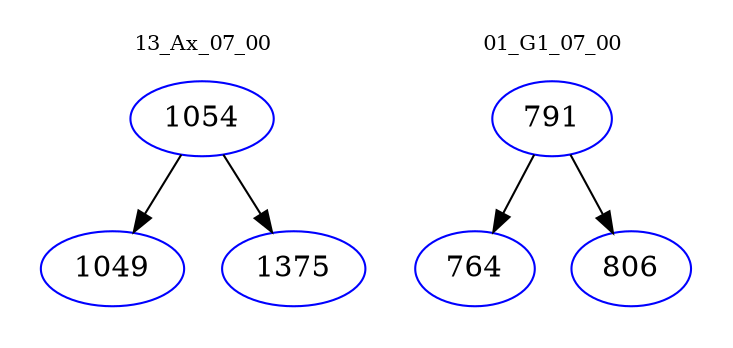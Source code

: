 digraph{
subgraph cluster_0 {
color = white
label = "13_Ax_07_00";
fontsize=10;
T0_1054 [label="1054", color="blue"]
T0_1054 -> T0_1049 [color="black"]
T0_1049 [label="1049", color="blue"]
T0_1054 -> T0_1375 [color="black"]
T0_1375 [label="1375", color="blue"]
}
subgraph cluster_1 {
color = white
label = "01_G1_07_00";
fontsize=10;
T1_791 [label="791", color="blue"]
T1_791 -> T1_764 [color="black"]
T1_764 [label="764", color="blue"]
T1_791 -> T1_806 [color="black"]
T1_806 [label="806", color="blue"]
}
}

